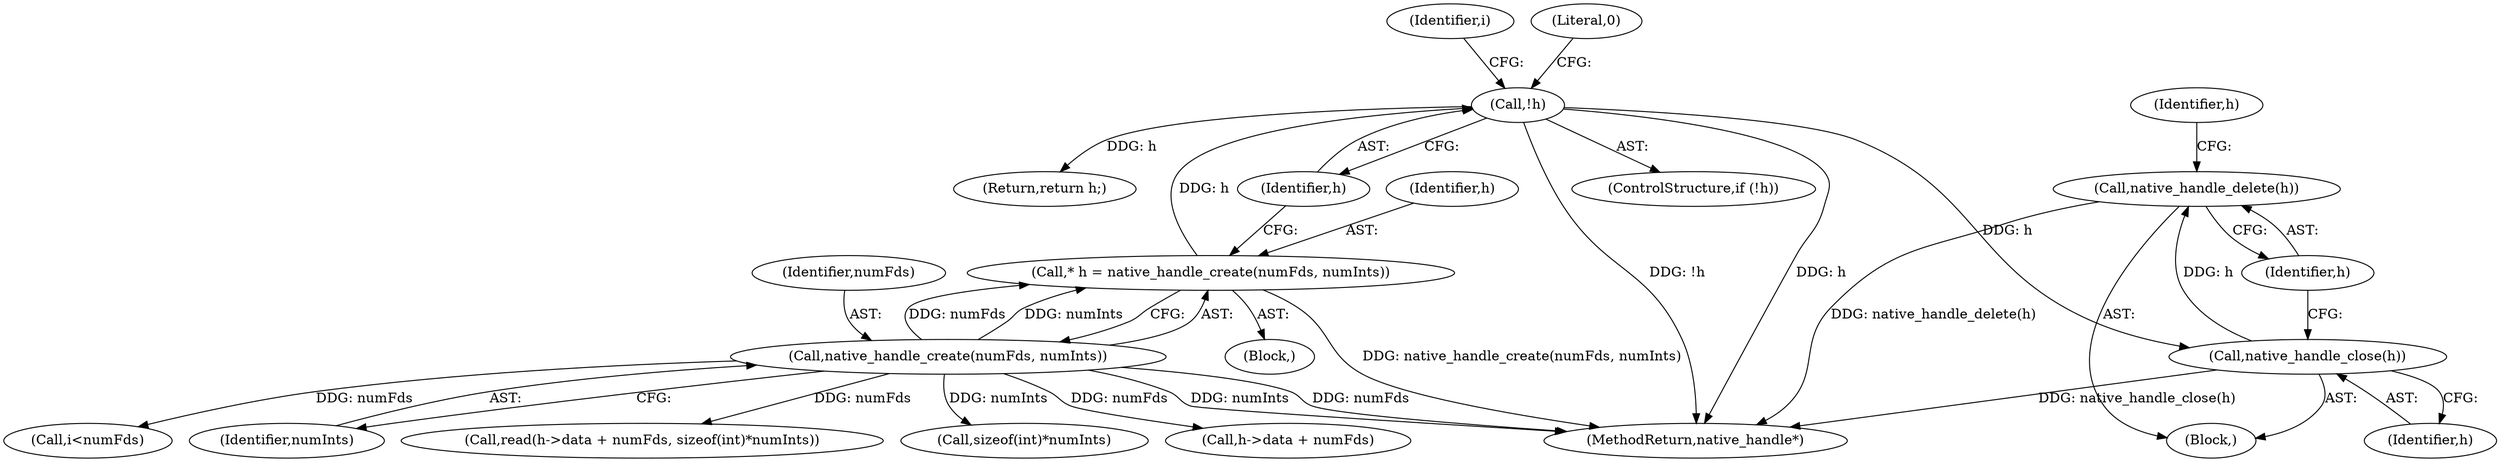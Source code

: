 digraph "0_Android_54cb02ad733fb71b1bdf78590428817fb780aff8@API" {
"1000192" [label="(Call,native_handle_delete(h))"];
"1000190" [label="(Call,native_handle_close(h))"];
"1000134" [label="(Call,!h)"];
"1000128" [label="(Call,* h = native_handle_create(numFds, numInts))"];
"1000130" [label="(Call,native_handle_create(numFds, numInts))"];
"1000175" [label="(Call,read(h->data + numFds, sizeof(int)*numInts))"];
"1000142" [label="(Identifier,i)"];
"1000181" [label="(Call,sizeof(int)*numInts)"];
"1000176" [label="(Call,h->data + numFds)"];
"1000128" [label="(Call,* h = native_handle_create(numFds, numInts))"];
"1000191" [label="(Identifier,h)"];
"1000133" [label="(ControlStructure,if (!h))"];
"1000131" [label="(Identifier,numFds)"];
"1000134" [label="(Call,!h)"];
"1000190" [label="(Call,native_handle_close(h))"];
"1000130" [label="(Call,native_handle_create(numFds, numInts))"];
"1000135" [label="(Identifier,h)"];
"1000193" [label="(Identifier,h)"];
"1000197" [label="(Return,return h;)"];
"1000189" [label="(Block,)"];
"1000195" [label="(Identifier,h)"];
"1000138" [label="(Literal,0)"];
"1000192" [label="(Call,native_handle_delete(h))"];
"1000101" [label="(Block,)"];
"1000199" [label="(MethodReturn,native_handle*)"];
"1000129" [label="(Identifier,h)"];
"1000148" [label="(Call,i<numFds)"];
"1000132" [label="(Identifier,numInts)"];
"1000192" -> "1000189"  [label="AST: "];
"1000192" -> "1000193"  [label="CFG: "];
"1000193" -> "1000192"  [label="AST: "];
"1000195" -> "1000192"  [label="CFG: "];
"1000192" -> "1000199"  [label="DDG: native_handle_delete(h)"];
"1000190" -> "1000192"  [label="DDG: h"];
"1000190" -> "1000189"  [label="AST: "];
"1000190" -> "1000191"  [label="CFG: "];
"1000191" -> "1000190"  [label="AST: "];
"1000193" -> "1000190"  [label="CFG: "];
"1000190" -> "1000199"  [label="DDG: native_handle_close(h)"];
"1000134" -> "1000190"  [label="DDG: h"];
"1000134" -> "1000133"  [label="AST: "];
"1000134" -> "1000135"  [label="CFG: "];
"1000135" -> "1000134"  [label="AST: "];
"1000138" -> "1000134"  [label="CFG: "];
"1000142" -> "1000134"  [label="CFG: "];
"1000134" -> "1000199"  [label="DDG: !h"];
"1000134" -> "1000199"  [label="DDG: h"];
"1000128" -> "1000134"  [label="DDG: h"];
"1000134" -> "1000197"  [label="DDG: h"];
"1000128" -> "1000101"  [label="AST: "];
"1000128" -> "1000130"  [label="CFG: "];
"1000129" -> "1000128"  [label="AST: "];
"1000130" -> "1000128"  [label="AST: "];
"1000135" -> "1000128"  [label="CFG: "];
"1000128" -> "1000199"  [label="DDG: native_handle_create(numFds, numInts)"];
"1000130" -> "1000128"  [label="DDG: numFds"];
"1000130" -> "1000128"  [label="DDG: numInts"];
"1000130" -> "1000132"  [label="CFG: "];
"1000131" -> "1000130"  [label="AST: "];
"1000132" -> "1000130"  [label="AST: "];
"1000130" -> "1000199"  [label="DDG: numInts"];
"1000130" -> "1000199"  [label="DDG: numFds"];
"1000130" -> "1000148"  [label="DDG: numFds"];
"1000130" -> "1000175"  [label="DDG: numFds"];
"1000130" -> "1000176"  [label="DDG: numFds"];
"1000130" -> "1000181"  [label="DDG: numInts"];
}
